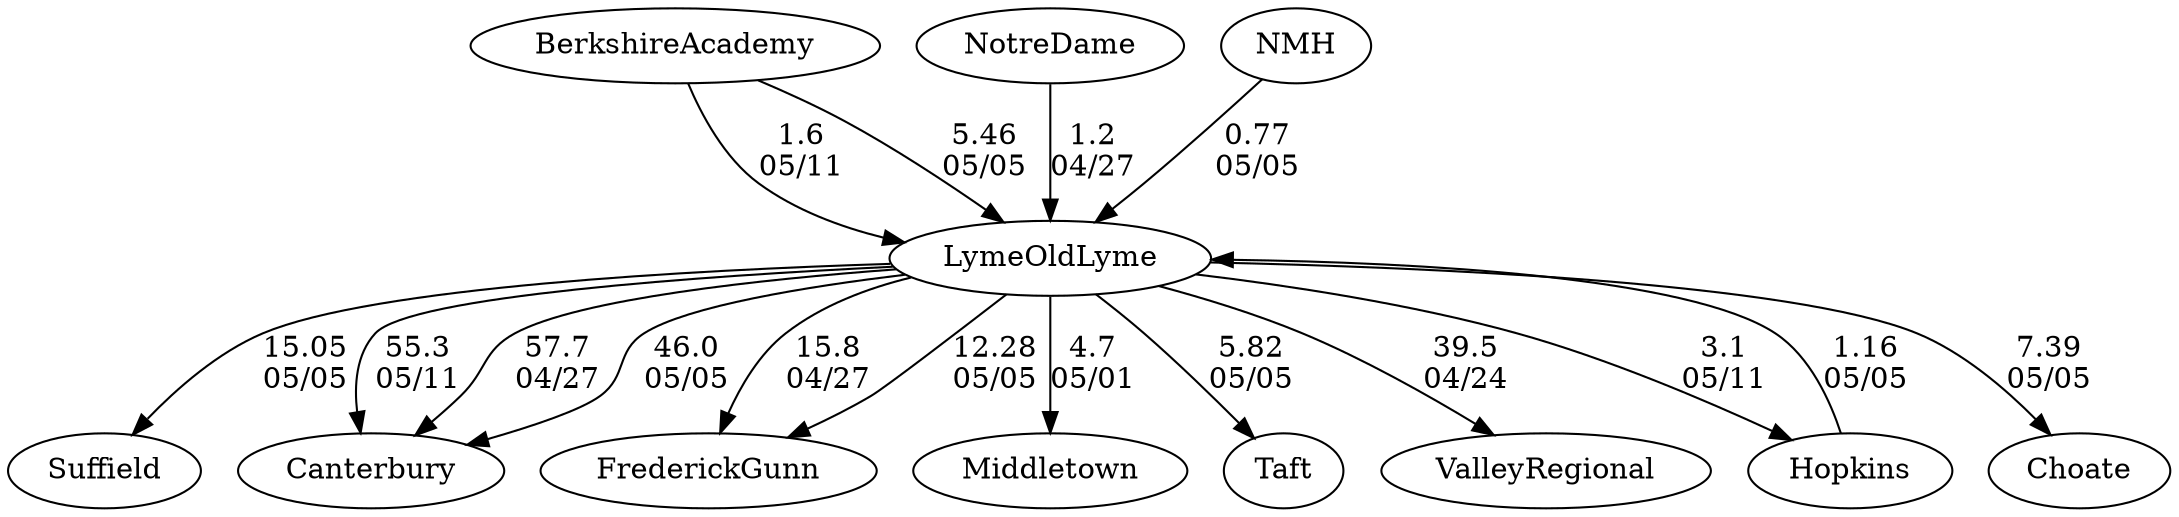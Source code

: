 digraph boys1foursLymeOldLyme {Suffield [URL="boys1foursLymeOldLymeSuffield.html"];Canterbury [URL="boys1foursLymeOldLymeCanterbury.html"];BerkshireAcademy [URL="boys1foursLymeOldLymeBerkshireAcademy.html"];NotreDame [URL="boys1foursLymeOldLymeNotreDame.html"];FrederickGunn [URL="boys1foursLymeOldLymeFrederickGunn.html"];Middletown [URL="boys1foursLymeOldLymeMiddletown.html"];Taft [URL="boys1foursLymeOldLymeTaft.html"];ValleyRegional [URL="boys1foursLymeOldLymeValleyRegional.html"];LymeOldLyme [URL="boys1foursLymeOldLymeLymeOldLyme.html"];Hopkins [URL="boys1foursLymeOldLymeHopkins.html"];Choate [URL="boys1foursLymeOldLymeChoate.html"];NMH [URL="boys1foursLymeOldLymeNMH.html"];LymeOldLyme -> Middletown[label="4.7
05/01", weight="96", tooltip="NEIRA Boys & Girls Fours,Lyme/Old Lyme v Middletown V Mills			
Distance: 1500 Conditions: It was a partly cloudy day when all three crews got out into the lake, there was a constant 6-8 mph head wind that ran straight up the course for all races. Comments: One race worth noting is the G2V4 Lyme/old Lyme launched their G3V4 to participate in the race as well.
Lyme/Old Lyme would like thank Middletown and Mills for coming out to race on our lake. We are always excited to have teams come and visit and enjoy our facility with us.
Thank you for a great day of racing and we look forward to seeing you all again soon!!
None", URL="https://www.row2k.com/results/resultspage.cfm?UID=B21A566F53808695C158764AE049824A&cat=5", random="random"]; 
LymeOldLyme -> ValleyRegional[label="39.5
04/24", weight="61", tooltip="NEIRA Boys & Girls Fours,Lyme/Old Lyme V Valley			
Distance: 1500 Conditions: 4 MPH head wind, ending at a 6mph headwind by the last race (G2V4) Comments: Lyme Old Lyme raced 3 boys varsity 4s but only the 1V4 was against a NEIRA program.
Lyme Old Lyme also raced a 3V4 girls in the 2V4 race and the time is recorded in the third boat time.
None", URL="https://www.row2k.com/results/resultspage.cfm?UID=0B538421DF95D95D5523F6EF4CB5CD04&cat=5", random="random"]; 
BerkshireAcademy -> LymeOldLyme[label="1.6
05/11", weight="99", tooltip="NEIRA Boys & Girls Fours,Berkshire vs. Canterbury, Greenwich Academy, Hopkins, Lyme/Old Lyme			
Distance: 1500 M Conditions: Overcast, 60 deg., calm for first 500, then very light (5 mph) and variable tail wind for latter 1000 M. Flat water throughout. Comments: Order of racing: G1, G2, B2, B1, G3, B4, B3, G4/nov. Berkshire doubled a rower from G2 to G4 (all-novice boat); Hopkins and Lyme doubled rowers from G3 to G4. B1: Berkshire and LOL encroached on Hopkins' lane approaching the finish, but Hopkins was judged to be too far back to have been impeded. G4: Lyme and Hopkins clashed oars briefly 300 meters from the finish, then separated. Lyme stopped a couple of strokes short of the line. Thanks to visiting teams for traveling, and to the coxswains for their generally excellent work.
None", URL="https://www.row2k.com/results/resultspage.cfm?UID=008A7D94A9DF93181CD94ED3239F2603&cat=5", random="random"]; 
LymeOldLyme -> Hopkins[label="3.1
05/11", weight="97", tooltip="NEIRA Boys & Girls Fours,Berkshire vs. Canterbury, Greenwich Academy, Hopkins, Lyme/Old Lyme			
Distance: 1500 M Conditions: Overcast, 60 deg., calm for first 500, then very light (5 mph) and variable tail wind for latter 1000 M. Flat water throughout. Comments: Order of racing: G1, G2, B2, B1, G3, B4, B3, G4/nov. Berkshire doubled a rower from G2 to G4 (all-novice boat); Hopkins and Lyme doubled rowers from G3 to G4. B1: Berkshire and LOL encroached on Hopkins' lane approaching the finish, but Hopkins was judged to be too far back to have been impeded. G4: Lyme and Hopkins clashed oars briefly 300 meters from the finish, then separated. Lyme stopped a couple of strokes short of the line. Thanks to visiting teams for traveling, and to the coxswains for their generally excellent work.
None", URL="https://www.row2k.com/results/resultspage.cfm?UID=008A7D94A9DF93181CD94ED3239F2603&cat=5", random="random"]; 
LymeOldLyme -> Canterbury[label="55.3
05/11", weight="45", tooltip="NEIRA Boys & Girls Fours,Berkshire vs. Canterbury, Greenwich Academy, Hopkins, Lyme/Old Lyme			
Distance: 1500 M Conditions: Overcast, 60 deg., calm for first 500, then very light (5 mph) and variable tail wind for latter 1000 M. Flat water throughout. Comments: Order of racing: G1, G2, B2, B1, G3, B4, B3, G4/nov. Berkshire doubled a rower from G2 to G4 (all-novice boat); Hopkins and Lyme doubled rowers from G3 to G4. B1: Berkshire and LOL encroached on Hopkins' lane approaching the finish, but Hopkins was judged to be too far back to have been impeded. G4: Lyme and Hopkins clashed oars briefly 300 meters from the finish, then separated. Lyme stopped a couple of strokes short of the line. Thanks to visiting teams for traveling, and to the coxswains for their generally excellent work.
None", URL="https://www.row2k.com/results/resultspage.cfm?UID=008A7D94A9DF93181CD94ED3239F2603&cat=5", random="random"]; 
NotreDame -> LymeOldLyme[label="1.2
04/27", weight="99", tooltip="NEIRA Boys & Girls Fours,Frederick Gunn vs Miss Porters, Canterbury, Lyme/Old Lyme, Greenwich Academy, Notre Dame			
Distance: 1500m Conditions: Tailwind throughout the day 8-18mph. Calm in the starting area with the wind picking up more and more as crews made their way down the course.
None", URL="https://www.row2k.com/results/resultspage.cfm?UID=3710F27F185D74B3D15DF923C787D9E1&cat=5", random="random"]; 
LymeOldLyme -> FrederickGunn[label="15.8
04/27", weight="85", tooltip="NEIRA Boys & Girls Fours,Frederick Gunn vs Miss Porters, Canterbury, Lyme/Old Lyme, Greenwich Academy, Notre Dame			
Distance: 1500m Conditions: Tailwind throughout the day 8-18mph. Calm in the starting area with the wind picking up more and more as crews made their way down the course.
None", URL="https://www.row2k.com/results/resultspage.cfm?UID=3710F27F185D74B3D15DF923C787D9E1&cat=5", random="random"]; 
LymeOldLyme -> Canterbury[label="57.7
04/27", weight="43", tooltip="NEIRA Boys & Girls Fours,Frederick Gunn vs Miss Porters, Canterbury, Lyme/Old Lyme, Greenwich Academy, Notre Dame			
Distance: 1500m Conditions: Tailwind throughout the day 8-18mph. Calm in the starting area with the wind picking up more and more as crews made their way down the course.
None", URL="https://www.row2k.com/results/resultspage.cfm?UID=3710F27F185D74B3D15DF923C787D9E1&cat=5", random="random"]; 
BerkshireAcademy -> LymeOldLyme[label="5.46
05/05", weight="95", tooltip="Founder's Day Regatta			
Conditions: Some cross wind in the first 500m shifting into a light tail wind in the last 1k. Teams with multiple boats in a single event only progressed the faster boat even if both finished top 3.", URL="https://www.row2k.com/results/resultspage.cfm?UID=7AC6352FAB62A8BCE52618B8C7A7971D&cat=6", random="random"]; 
Hopkins -> LymeOldLyme[label="1.16
05/05", weight="99", tooltip="Founder's Day Regatta			
Conditions: Some cross wind in the first 500m shifting into a light tail wind in the last 1k. Teams with multiple boats in a single event only progressed the faster boat even if both finished top 3.", URL="https://www.row2k.com/results/resultspage.cfm?UID=7AC6352FAB62A8BCE52618B8C7A7971D&cat=6", random="random"]; 
NMH -> LymeOldLyme[label="0.77
05/05", weight="100", tooltip="Founder's Day Regatta			
Conditions: Some cross wind in the first 500m shifting into a light tail wind in the last 1k. Teams with multiple boats in a single event only progressed the faster boat even if both finished top 3.", URL="https://www.row2k.com/results/resultspage.cfm?UID=7AC6352FAB62A8BCE52618B8C7A7971D&cat=6", random="random"]; 
LymeOldLyme -> FrederickGunn[label="12.28
05/05", weight="88", tooltip="Founder's Day Regatta			
Conditions: Some cross wind in the first 500m shifting into a light tail wind in the last 1k. Teams with multiple boats in a single event only progressed the faster boat even if both finished top 3.", URL="https://www.row2k.com/results/resultspage.cfm?UID=7AC6352FAB62A8BCE52618B8C7A7971D&cat=6", random="random"]; 
LymeOldLyme -> Taft[label="5.82
05/05", weight="95", tooltip="Founder's Day Regatta			
Conditions: Some cross wind in the first 500m shifting into a light tail wind in the last 1k. Teams with multiple boats in a single event only progressed the faster boat even if both finished top 3.", URL="https://www.row2k.com/results/resultspage.cfm?UID=7AC6352FAB62A8BCE52618B8C7A7971D&cat=6", random="random"]; 
LymeOldLyme -> Choate[label="7.39
05/05", weight="93", tooltip="Founder's Day Regatta			
Conditions: Some cross wind in the first 500m shifting into a light tail wind in the last 1k. Teams with multiple boats in a single event only progressed the faster boat even if both finished top 3.", URL="https://www.row2k.com/results/resultspage.cfm?UID=7AC6352FAB62A8BCE52618B8C7A7971D&cat=6", random="random"]; 
LymeOldLyme -> Canterbury[label="46.0
05/05", weight="54", tooltip="Founder's Day Regatta			
Conditions: Some cross wind in the first 500m shifting into a light tail wind in the last 1k. Teams with multiple boats in a single event only progressed the faster boat even if both finished top 3.", URL="https://www.row2k.com/results/resultspage.cfm?UID=7AC6352FAB62A8BCE52618B8C7A7971D&cat=6", random="random"]; 
LymeOldLyme -> Suffield[label="15.05
05/05", weight="85", tooltip="Founder's Day Regatta			
Conditions: Some cross wind in the first 500m shifting into a light tail wind in the last 1k. Teams with multiple boats in a single event only progressed the faster boat even if both finished top 3.", URL="https://www.row2k.com/results/resultspage.cfm?UID=7AC6352FAB62A8BCE52618B8C7A7971D&cat=6", random="random"]}
